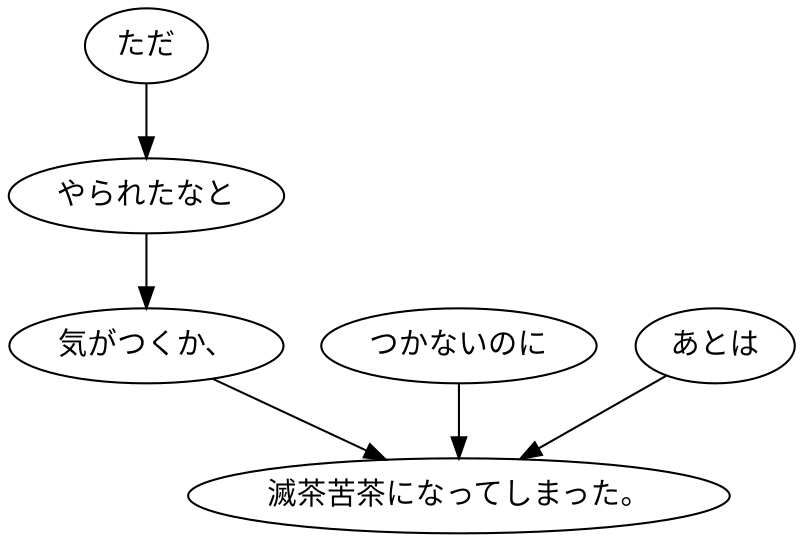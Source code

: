 digraph graph9167 {
	node0 [label="ただ"];
	node1 [label="やられたなと"];
	node2 [label="気がつくか、"];
	node3 [label="つかないのに"];
	node4 [label="あとは"];
	node5 [label="滅茶苦茶になってしまった。"];
	node0 -> node1;
	node1 -> node2;
	node2 -> node5;
	node3 -> node5;
	node4 -> node5;
}
